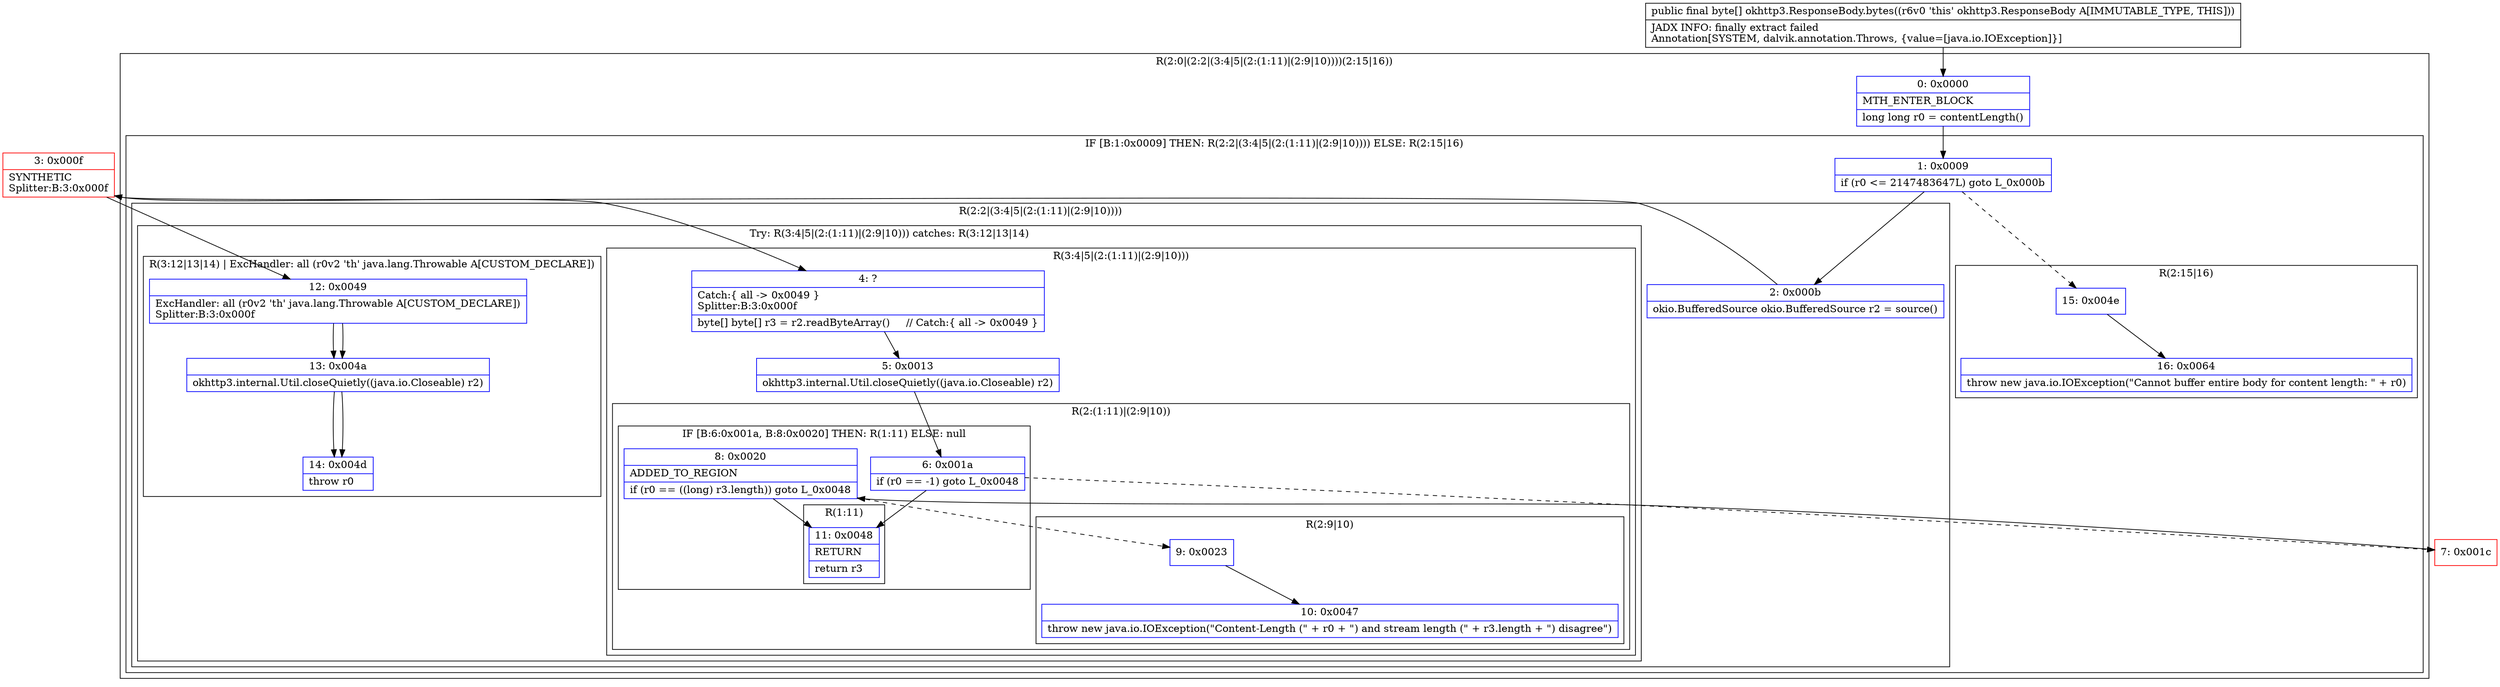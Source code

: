 digraph "CFG forokhttp3.ResponseBody.bytes()[B" {
subgraph cluster_Region_2094078325 {
label = "R(2:0|(2:2|(3:4|5|(2:(1:11)|(2:9|10))))(2:15|16))";
node [shape=record,color=blue];
Node_0 [shape=record,label="{0\:\ 0x0000|MTH_ENTER_BLOCK\l|long long r0 = contentLength()\l}"];
subgraph cluster_IfRegion_163478729 {
label = "IF [B:1:0x0009] THEN: R(2:2|(3:4|5|(2:(1:11)|(2:9|10)))) ELSE: R(2:15|16)";
node [shape=record,color=blue];
Node_1 [shape=record,label="{1\:\ 0x0009|if (r0 \<= 2147483647L) goto L_0x000b\l}"];
subgraph cluster_Region_780406550 {
label = "R(2:2|(3:4|5|(2:(1:11)|(2:9|10))))";
node [shape=record,color=blue];
Node_2 [shape=record,label="{2\:\ 0x000b|okio.BufferedSource okio.BufferedSource r2 = source()\l}"];
subgraph cluster_TryCatchRegion_718378588 {
label = "Try: R(3:4|5|(2:(1:11)|(2:9|10))) catches: R(3:12|13|14)";
node [shape=record,color=blue];
subgraph cluster_Region_2047361903 {
label = "R(3:4|5|(2:(1:11)|(2:9|10)))";
node [shape=record,color=blue];
Node_4 [shape=record,label="{4\:\ ?|Catch:\{ all \-\> 0x0049 \}\lSplitter:B:3:0x000f\l|byte[] byte[] r3 = r2.readByteArray()     \/\/ Catch:\{ all \-\> 0x0049 \}\l}"];
Node_5 [shape=record,label="{5\:\ 0x0013|okhttp3.internal.Util.closeQuietly((java.io.Closeable) r2)\l}"];
subgraph cluster_Region_451869105 {
label = "R(2:(1:11)|(2:9|10))";
node [shape=record,color=blue];
subgraph cluster_IfRegion_2060833208 {
label = "IF [B:6:0x001a, B:8:0x0020] THEN: R(1:11) ELSE: null";
node [shape=record,color=blue];
Node_6 [shape=record,label="{6\:\ 0x001a|if (r0 == \-1) goto L_0x0048\l}"];
Node_8 [shape=record,label="{8\:\ 0x0020|ADDED_TO_REGION\l|if (r0 == ((long) r3.length)) goto L_0x0048\l}"];
subgraph cluster_Region_2065274934 {
label = "R(1:11)";
node [shape=record,color=blue];
Node_11 [shape=record,label="{11\:\ 0x0048|RETURN\l|return r3\l}"];
}
}
subgraph cluster_Region_550033074 {
label = "R(2:9|10)";
node [shape=record,color=blue];
Node_9 [shape=record,label="{9\:\ 0x0023}"];
Node_10 [shape=record,label="{10\:\ 0x0047|throw new java.io.IOException(\"Content\-Length (\" + r0 + \") and stream length (\" + r3.length + \") disagree\")\l}"];
}
}
}
subgraph cluster_Region_471033818 {
label = "R(3:12|13|14) | ExcHandler: all (r0v2 'th' java.lang.Throwable A[CUSTOM_DECLARE])\l";
node [shape=record,color=blue];
Node_12 [shape=record,label="{12\:\ 0x0049|ExcHandler: all (r0v2 'th' java.lang.Throwable A[CUSTOM_DECLARE])\lSplitter:B:3:0x000f\l}"];
Node_13 [shape=record,label="{13\:\ 0x004a|okhttp3.internal.Util.closeQuietly((java.io.Closeable) r2)\l}"];
Node_14 [shape=record,label="{14\:\ 0x004d|throw r0\l}"];
}
}
}
subgraph cluster_Region_1411807599 {
label = "R(2:15|16)";
node [shape=record,color=blue];
Node_15 [shape=record,label="{15\:\ 0x004e}"];
Node_16 [shape=record,label="{16\:\ 0x0064|throw new java.io.IOException(\"Cannot buffer entire body for content length: \" + r0)\l}"];
}
}
}
subgraph cluster_Region_471033818 {
label = "R(3:12|13|14) | ExcHandler: all (r0v2 'th' java.lang.Throwable A[CUSTOM_DECLARE])\l";
node [shape=record,color=blue];
Node_12 [shape=record,label="{12\:\ 0x0049|ExcHandler: all (r0v2 'th' java.lang.Throwable A[CUSTOM_DECLARE])\lSplitter:B:3:0x000f\l}"];
Node_13 [shape=record,label="{13\:\ 0x004a|okhttp3.internal.Util.closeQuietly((java.io.Closeable) r2)\l}"];
Node_14 [shape=record,label="{14\:\ 0x004d|throw r0\l}"];
}
Node_3 [shape=record,color=red,label="{3\:\ 0x000f|SYNTHETIC\lSplitter:B:3:0x000f\l}"];
Node_7 [shape=record,color=red,label="{7\:\ 0x001c}"];
MethodNode[shape=record,label="{public final byte[] okhttp3.ResponseBody.bytes((r6v0 'this' okhttp3.ResponseBody A[IMMUTABLE_TYPE, THIS]))  | JADX INFO: finally extract failed\lAnnotation[SYSTEM, dalvik.annotation.Throws, \{value=[java.io.IOException]\}]\l}"];
MethodNode -> Node_0;
Node_0 -> Node_1;
Node_1 -> Node_2;
Node_1 -> Node_15[style=dashed];
Node_2 -> Node_3;
Node_4 -> Node_5;
Node_5 -> Node_6;
Node_6 -> Node_7[style=dashed];
Node_6 -> Node_11;
Node_8 -> Node_9[style=dashed];
Node_8 -> Node_11;
Node_9 -> Node_10;
Node_12 -> Node_13;
Node_13 -> Node_14;
Node_15 -> Node_16;
Node_12 -> Node_13;
Node_13 -> Node_14;
Node_3 -> Node_4;
Node_3 -> Node_12;
Node_7 -> Node_8;
}

